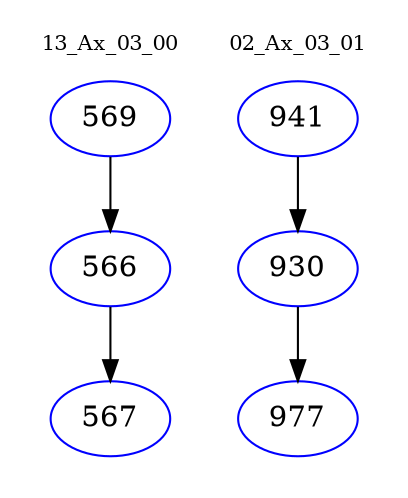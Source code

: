 digraph{
subgraph cluster_0 {
color = white
label = "13_Ax_03_00";
fontsize=10;
T0_569 [label="569", color="blue"]
T0_569 -> T0_566 [color="black"]
T0_566 [label="566", color="blue"]
T0_566 -> T0_567 [color="black"]
T0_567 [label="567", color="blue"]
}
subgraph cluster_1 {
color = white
label = "02_Ax_03_01";
fontsize=10;
T1_941 [label="941", color="blue"]
T1_941 -> T1_930 [color="black"]
T1_930 [label="930", color="blue"]
T1_930 -> T1_977 [color="black"]
T1_977 [label="977", color="blue"]
}
}
